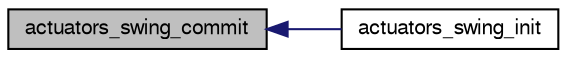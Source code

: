digraph "actuators_swing_commit"
{
  edge [fontname="FreeSans",fontsize="10",labelfontname="FreeSans",labelfontsize="10"];
  node [fontname="FreeSans",fontsize="10",shape=record];
  rankdir="LR";
  Node1 [label="actuators_swing_commit",height=0.2,width=0.4,color="black", fillcolor="grey75", style="filled", fontcolor="black"];
  Node1 -> Node2 [dir="back",color="midnightblue",fontsize="10",style="solid",fontname="FreeSans"];
  Node2 [label="actuators_swing_init",height=0.2,width=0.4,color="black", fillcolor="white", style="filled",URL="$boards_2swing_2actuators_8h.html#a5471c2998cc11eb177e480bb24d09de6"];
}
